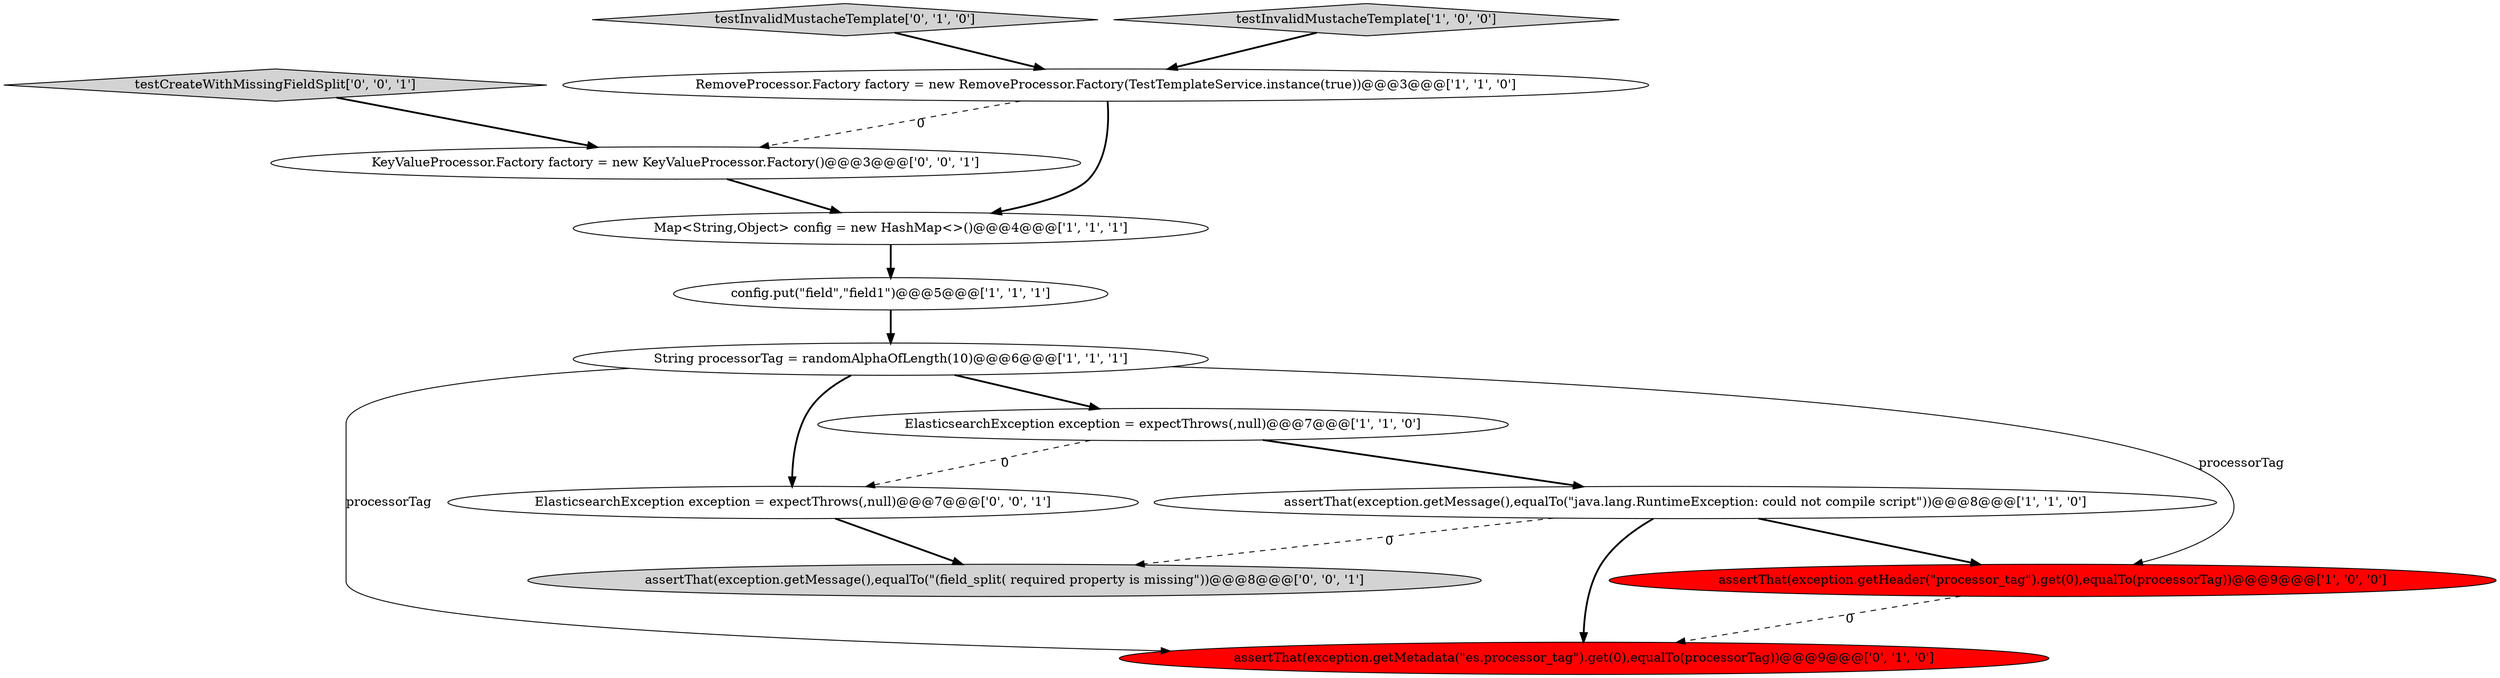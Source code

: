 digraph {
8 [style = filled, label = "assertThat(exception.getMetadata(\"es.processor_tag\").get(0),equalTo(processorTag))@@@9@@@['0', '1', '0']", fillcolor = red, shape = ellipse image = "AAA1AAABBB2BBB"];
9 [style = filled, label = "testInvalidMustacheTemplate['0', '1', '0']", fillcolor = lightgray, shape = diamond image = "AAA0AAABBB2BBB"];
7 [style = filled, label = "testInvalidMustacheTemplate['1', '0', '0']", fillcolor = lightgray, shape = diamond image = "AAA0AAABBB1BBB"];
10 [style = filled, label = "KeyValueProcessor.Factory factory = new KeyValueProcessor.Factory()@@@3@@@['0', '0', '1']", fillcolor = white, shape = ellipse image = "AAA0AAABBB3BBB"];
0 [style = filled, label = "Map<String,Object> config = new HashMap<>()@@@4@@@['1', '1', '1']", fillcolor = white, shape = ellipse image = "AAA0AAABBB1BBB"];
11 [style = filled, label = "assertThat(exception.getMessage(),equalTo(\"(field_split( required property is missing\"))@@@8@@@['0', '0', '1']", fillcolor = lightgray, shape = ellipse image = "AAA0AAABBB3BBB"];
2 [style = filled, label = "assertThat(exception.getMessage(),equalTo(\"java.lang.RuntimeException: could not compile script\"))@@@8@@@['1', '1', '0']", fillcolor = white, shape = ellipse image = "AAA0AAABBB1BBB"];
5 [style = filled, label = "String processorTag = randomAlphaOfLength(10)@@@6@@@['1', '1', '1']", fillcolor = white, shape = ellipse image = "AAA0AAABBB1BBB"];
12 [style = filled, label = "ElasticsearchException exception = expectThrows(,null)@@@7@@@['0', '0', '1']", fillcolor = white, shape = ellipse image = "AAA0AAABBB3BBB"];
13 [style = filled, label = "testCreateWithMissingFieldSplit['0', '0', '1']", fillcolor = lightgray, shape = diamond image = "AAA0AAABBB3BBB"];
4 [style = filled, label = "RemoveProcessor.Factory factory = new RemoveProcessor.Factory(TestTemplateService.instance(true))@@@3@@@['1', '1', '0']", fillcolor = white, shape = ellipse image = "AAA0AAABBB1BBB"];
6 [style = filled, label = "config.put(\"field\",\"field1\")@@@5@@@['1', '1', '1']", fillcolor = white, shape = ellipse image = "AAA0AAABBB1BBB"];
1 [style = filled, label = "ElasticsearchException exception = expectThrows(,null)@@@7@@@['1', '1', '0']", fillcolor = white, shape = ellipse image = "AAA0AAABBB1BBB"];
3 [style = filled, label = "assertThat(exception.getHeader(\"processor_tag\").get(0),equalTo(processorTag))@@@9@@@['1', '0', '0']", fillcolor = red, shape = ellipse image = "AAA1AAABBB1BBB"];
13->10 [style = bold, label=""];
3->8 [style = dashed, label="0"];
5->1 [style = bold, label=""];
6->5 [style = bold, label=""];
1->12 [style = dashed, label="0"];
1->2 [style = bold, label=""];
2->11 [style = dashed, label="0"];
7->4 [style = bold, label=""];
4->10 [style = dashed, label="0"];
9->4 [style = bold, label=""];
5->12 [style = bold, label=""];
5->3 [style = solid, label="processorTag"];
5->8 [style = solid, label="processorTag"];
0->6 [style = bold, label=""];
2->8 [style = bold, label=""];
10->0 [style = bold, label=""];
2->3 [style = bold, label=""];
4->0 [style = bold, label=""];
12->11 [style = bold, label=""];
}

